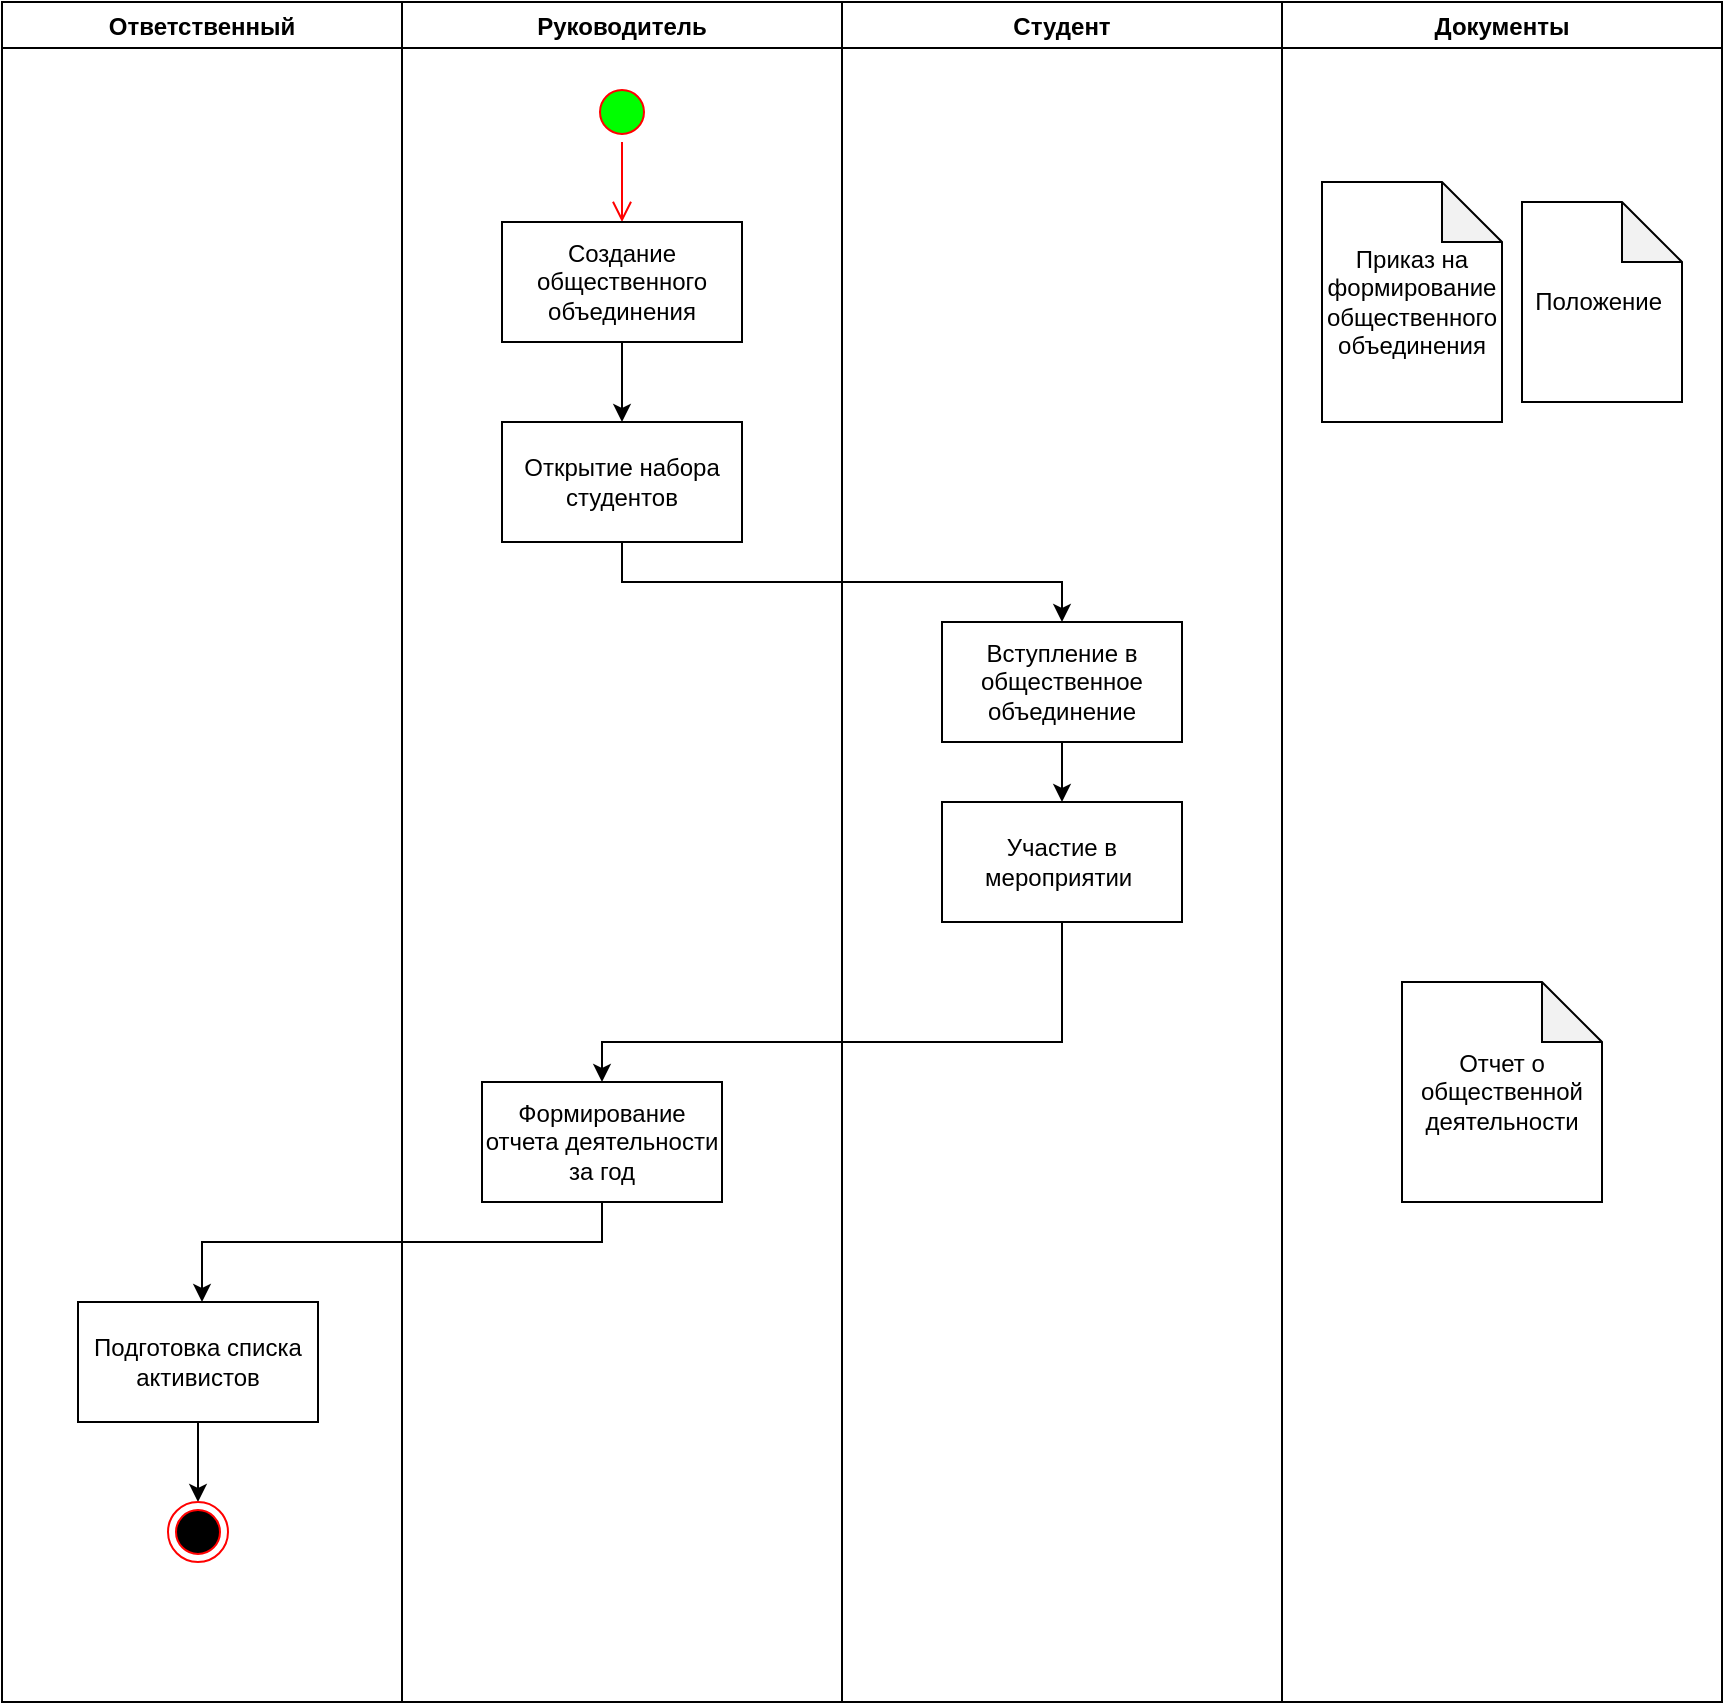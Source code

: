 <mxfile version="18.0.1" type="device"><diagram id="oS99Gdz09rwh8ydqEq3J" name="Страница 1"><mxGraphModel dx="2756" dy="857" grid="1" gridSize="10" guides="1" tooltips="1" connect="1" arrows="1" fold="1" page="1" pageScale="1" pageWidth="827" pageHeight="1169" math="0" shadow="0"><root><mxCell id="0"/><mxCell id="1" parent="0"/><mxCell id="oBicE6La2BwqbBWHL5pP-5" value="Студент" style="swimlane;" parent="1" vertex="1"><mxGeometry x="-550" y="70" width="220" height="850" as="geometry"/></mxCell><mxCell id="oBicE6La2BwqbBWHL5pP-29" value="" style="edgeStyle=orthogonalEdgeStyle;rounded=0;orthogonalLoop=1;jettySize=auto;html=1;" parent="oBicE6La2BwqbBWHL5pP-5" source="oBicE6La2BwqbBWHL5pP-26" target="oBicE6La2BwqbBWHL5pP-28" edge="1"><mxGeometry relative="1" as="geometry"/></mxCell><mxCell id="oBicE6La2BwqbBWHL5pP-26" value="Вступление в общественное объединение" style="whiteSpace=wrap;html=1;fillColor=none;rounded=0;" parent="oBicE6La2BwqbBWHL5pP-5" vertex="1"><mxGeometry x="50" y="310" width="120" height="60" as="geometry"/></mxCell><mxCell id="oBicE6La2BwqbBWHL5pP-28" value="Участие в мероприятии&amp;nbsp;" style="whiteSpace=wrap;html=1;fillColor=none;rounded=0;" parent="oBicE6La2BwqbBWHL5pP-5" vertex="1"><mxGeometry x="50" y="400" width="120" height="60" as="geometry"/></mxCell><mxCell id="oBicE6La2BwqbBWHL5pP-6" value="Документы" style="swimlane;" parent="1" vertex="1"><mxGeometry x="-330" y="70" width="220" height="850" as="geometry"/></mxCell><mxCell id="oBicE6La2BwqbBWHL5pP-16" value="Приказ на формирование общественного объединения" style="shape=note;whiteSpace=wrap;html=1;backgroundOutline=1;darkOpacity=0.05;fillColor=none;" parent="oBicE6La2BwqbBWHL5pP-6" vertex="1"><mxGeometry x="20" y="90" width="90" height="120" as="geometry"/></mxCell><mxCell id="oBicE6La2BwqbBWHL5pP-19" value="Положение&amp;nbsp;" style="shape=note;whiteSpace=wrap;html=1;backgroundOutline=1;darkOpacity=0.05;fillColor=none;" parent="oBicE6La2BwqbBWHL5pP-6" vertex="1"><mxGeometry x="120" y="100" width="80" height="100" as="geometry"/></mxCell><mxCell id="oBicE6La2BwqbBWHL5pP-32" value="Отчет о общественной деятельности" style="shape=note;whiteSpace=wrap;html=1;backgroundOutline=1;darkOpacity=0.05;fillColor=none;" parent="oBicE6La2BwqbBWHL5pP-6" vertex="1"><mxGeometry x="60" y="490" width="100" height="110" as="geometry"/></mxCell><mxCell id="oBicE6La2BwqbBWHL5pP-27" value="" style="edgeStyle=orthogonalEdgeStyle;rounded=0;orthogonalLoop=1;jettySize=auto;html=1;" parent="1" source="oBicE6La2BwqbBWHL5pP-24" target="oBicE6La2BwqbBWHL5pP-26" edge="1"><mxGeometry relative="1" as="geometry"><Array as="points"><mxPoint x="-660" y="360"/><mxPoint x="-440" y="360"/></Array></mxGeometry></mxCell><mxCell id="oBicE6La2BwqbBWHL5pP-31" value="" style="edgeStyle=orthogonalEdgeStyle;rounded=0;orthogonalLoop=1;jettySize=auto;html=1;" parent="1" source="oBicE6La2BwqbBWHL5pP-28" target="oBicE6La2BwqbBWHL5pP-30" edge="1"><mxGeometry relative="1" as="geometry"><Array as="points"><mxPoint x="-440" y="590"/><mxPoint x="-670" y="590"/></Array></mxGeometry></mxCell><mxCell id="oBicE6La2BwqbBWHL5pP-35" value="Ответственный" style="swimlane;fillColor=none;" parent="1" vertex="1"><mxGeometry x="-970" y="70" width="200" height="850" as="geometry"/></mxCell><mxCell id="oBicE6La2BwqbBWHL5pP-39" value="" style="edgeStyle=orthogonalEdgeStyle;rounded=0;orthogonalLoop=1;jettySize=auto;html=1;strokeColor=#000000;" parent="oBicE6La2BwqbBWHL5pP-35" source="oBicE6La2BwqbBWHL5pP-36" edge="1"><mxGeometry relative="1" as="geometry"><mxPoint x="98" y="750" as="targetPoint"/></mxGeometry></mxCell><mxCell id="oBicE6La2BwqbBWHL5pP-36" value="Подготовка списка активистов" style="whiteSpace=wrap;html=1;fillColor=none;rounded=0;" parent="oBicE6La2BwqbBWHL5pP-35" vertex="1"><mxGeometry x="38" y="650" width="120" height="60" as="geometry"/></mxCell><mxCell id="oBicE6La2BwqbBWHL5pP-33" value="" style="ellipse;html=1;shape=endState;fillColor=#000000;strokeColor=#ff0000;" parent="oBicE6La2BwqbBWHL5pP-35" vertex="1"><mxGeometry x="83" y="750" width="30" height="30" as="geometry"/></mxCell><mxCell id="oBicE6La2BwqbBWHL5pP-4" value="Руководитель" style="swimlane;" parent="oBicE6La2BwqbBWHL5pP-35" vertex="1"><mxGeometry x="200" width="220" height="850" as="geometry"/></mxCell><mxCell id="oBicE6La2BwqbBWHL5pP-11" value="" style="ellipse;html=1;shape=startState;fillColor=#00FF00;strokeColor=#ff0000;" parent="oBicE6La2BwqbBWHL5pP-4" vertex="1"><mxGeometry x="95" y="40" width="30" height="30" as="geometry"/></mxCell><mxCell id="oBicE6La2BwqbBWHL5pP-12" value="" style="edgeStyle=orthogonalEdgeStyle;html=1;verticalAlign=bottom;endArrow=open;endSize=8;strokeColor=#ff0000;rounded=0;entryX=0.5;entryY=0;entryDx=0;entryDy=0;" parent="oBicE6La2BwqbBWHL5pP-4" source="oBicE6La2BwqbBWHL5pP-11" target="oBicE6La2BwqbBWHL5pP-15" edge="1"><mxGeometry relative="1" as="geometry"><mxPoint x="110" y="130" as="targetPoint"/></mxGeometry></mxCell><mxCell id="oBicE6La2BwqbBWHL5pP-15" value="Создание общественного объединения" style="rounded=0;whiteSpace=wrap;html=1;fillColor=none;" parent="oBicE6La2BwqbBWHL5pP-4" vertex="1"><mxGeometry x="50" y="110" width="120" height="60" as="geometry"/></mxCell><mxCell id="oBicE6La2BwqbBWHL5pP-24" value="Открытие набора студентов" style="whiteSpace=wrap;html=1;fillColor=none;rounded=0;" parent="oBicE6La2BwqbBWHL5pP-4" vertex="1"><mxGeometry x="50" y="210" width="120" height="60" as="geometry"/></mxCell><mxCell id="oBicE6La2BwqbBWHL5pP-25" value="" style="edgeStyle=orthogonalEdgeStyle;rounded=0;orthogonalLoop=1;jettySize=auto;html=1;" parent="oBicE6La2BwqbBWHL5pP-4" source="oBicE6La2BwqbBWHL5pP-15" target="oBicE6La2BwqbBWHL5pP-24" edge="1"><mxGeometry relative="1" as="geometry"/></mxCell><mxCell id="oBicE6La2BwqbBWHL5pP-30" value="Формирование отчета деятельности за год" style="whiteSpace=wrap;html=1;fillColor=none;rounded=0;" parent="oBicE6La2BwqbBWHL5pP-4" vertex="1"><mxGeometry x="40" y="540" width="120" height="60" as="geometry"/></mxCell><mxCell id="oBicE6La2BwqbBWHL5pP-37" value="" style="edgeStyle=orthogonalEdgeStyle;rounded=0;orthogonalLoop=1;jettySize=auto;html=1;strokeColor=#000000;" parent="oBicE6La2BwqbBWHL5pP-35" source="oBicE6La2BwqbBWHL5pP-30" target="oBicE6La2BwqbBWHL5pP-36" edge="1"><mxGeometry relative="1" as="geometry"><Array as="points"><mxPoint x="300" y="620"/><mxPoint x="100" y="620"/></Array></mxGeometry></mxCell></root></mxGraphModel></diagram></mxfile>
